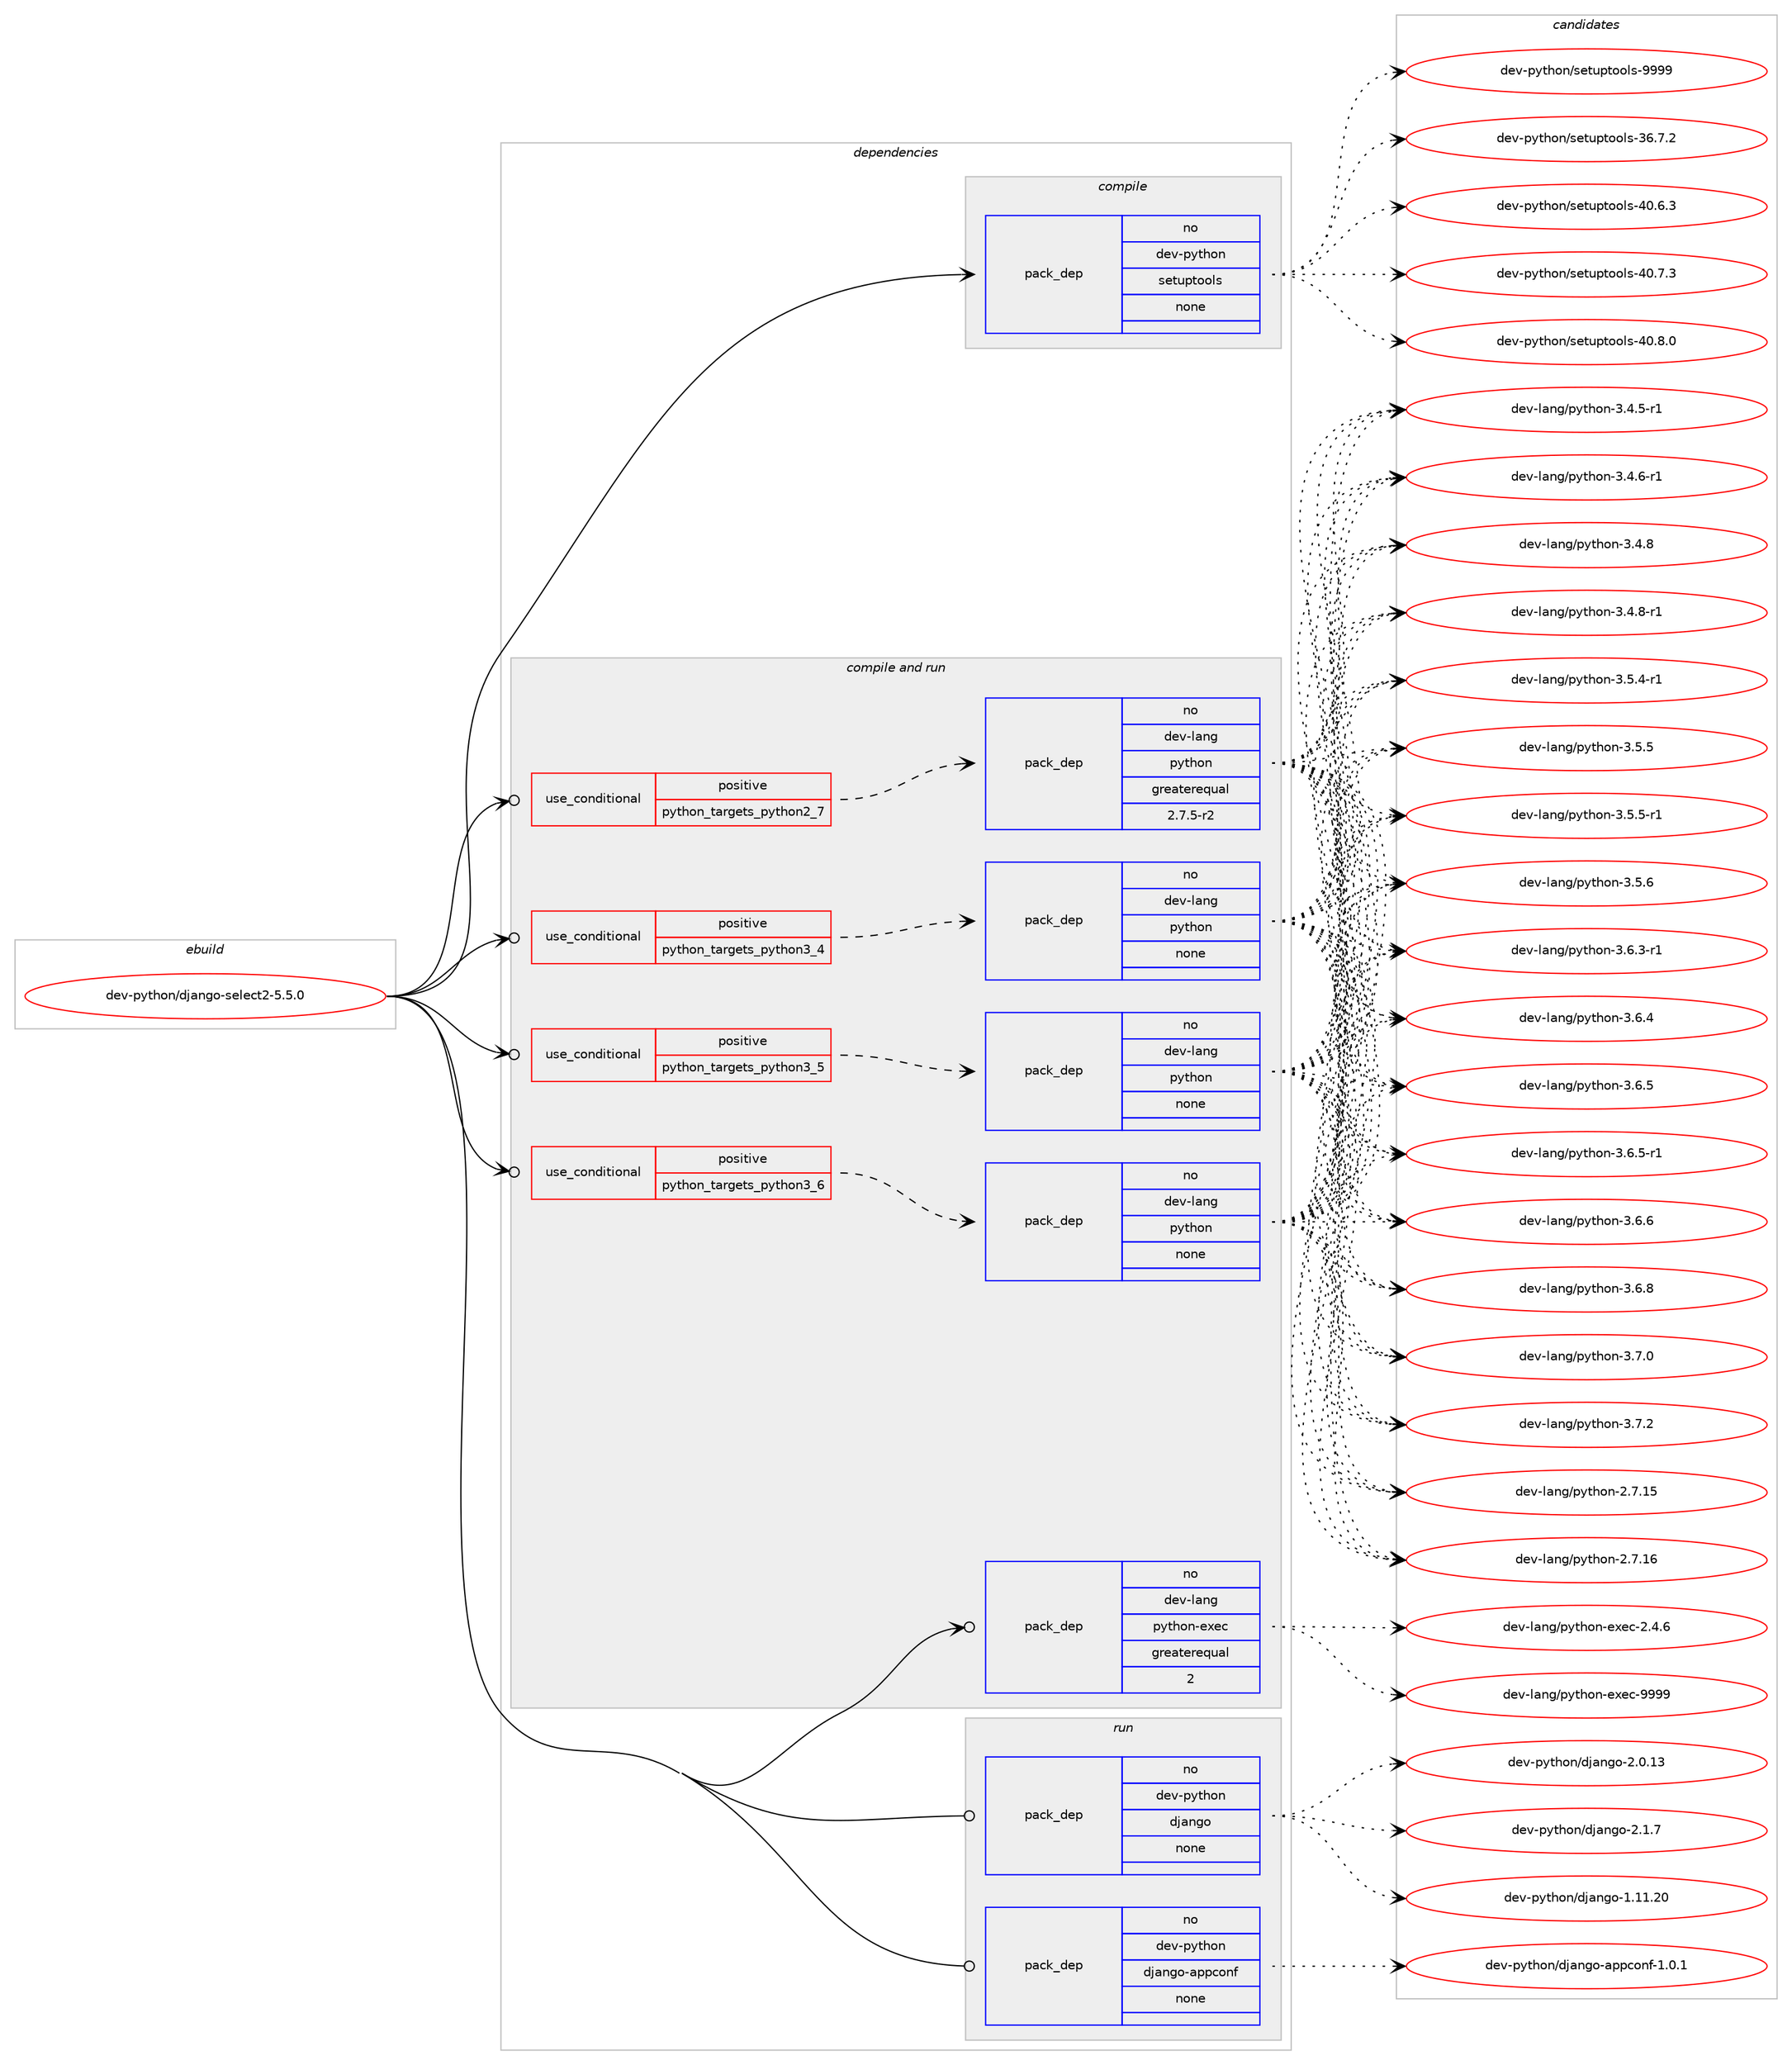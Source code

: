 digraph prolog {

# *************
# Graph options
# *************

newrank=true;
concentrate=true;
compound=true;
graph [rankdir=LR,fontname=Helvetica,fontsize=10,ranksep=1.5];#, ranksep=2.5, nodesep=0.2];
edge  [arrowhead=vee];
node  [fontname=Helvetica,fontsize=10];

# **********
# The ebuild
# **********

subgraph cluster_leftcol {
color=gray;
rank=same;
label=<<i>ebuild</i>>;
id [label="dev-python/django-select2-5.5.0", color=red, width=4, href="../dev-python/django-select2-5.5.0.svg"];
}

# ****************
# The dependencies
# ****************

subgraph cluster_midcol {
color=gray;
label=<<i>dependencies</i>>;
subgraph cluster_compile {
fillcolor="#eeeeee";
style=filled;
label=<<i>compile</i>>;
subgraph pack1009753 {
dependency1406427 [label=<<TABLE BORDER="0" CELLBORDER="1" CELLSPACING="0" CELLPADDING="4" WIDTH="220"><TR><TD ROWSPAN="6" CELLPADDING="30">pack_dep</TD></TR><TR><TD WIDTH="110">no</TD></TR><TR><TD>dev-python</TD></TR><TR><TD>setuptools</TD></TR><TR><TD>none</TD></TR><TR><TD></TD></TR></TABLE>>, shape=none, color=blue];
}
id:e -> dependency1406427:w [weight=20,style="solid",arrowhead="vee"];
}
subgraph cluster_compileandrun {
fillcolor="#eeeeee";
style=filled;
label=<<i>compile and run</i>>;
subgraph cond373418 {
dependency1406428 [label=<<TABLE BORDER="0" CELLBORDER="1" CELLSPACING="0" CELLPADDING="4"><TR><TD ROWSPAN="3" CELLPADDING="10">use_conditional</TD></TR><TR><TD>positive</TD></TR><TR><TD>python_targets_python2_7</TD></TR></TABLE>>, shape=none, color=red];
subgraph pack1009754 {
dependency1406429 [label=<<TABLE BORDER="0" CELLBORDER="1" CELLSPACING="0" CELLPADDING="4" WIDTH="220"><TR><TD ROWSPAN="6" CELLPADDING="30">pack_dep</TD></TR><TR><TD WIDTH="110">no</TD></TR><TR><TD>dev-lang</TD></TR><TR><TD>python</TD></TR><TR><TD>greaterequal</TD></TR><TR><TD>2.7.5-r2</TD></TR></TABLE>>, shape=none, color=blue];
}
dependency1406428:e -> dependency1406429:w [weight=20,style="dashed",arrowhead="vee"];
}
id:e -> dependency1406428:w [weight=20,style="solid",arrowhead="odotvee"];
subgraph cond373419 {
dependency1406430 [label=<<TABLE BORDER="0" CELLBORDER="1" CELLSPACING="0" CELLPADDING="4"><TR><TD ROWSPAN="3" CELLPADDING="10">use_conditional</TD></TR><TR><TD>positive</TD></TR><TR><TD>python_targets_python3_4</TD></TR></TABLE>>, shape=none, color=red];
subgraph pack1009755 {
dependency1406431 [label=<<TABLE BORDER="0" CELLBORDER="1" CELLSPACING="0" CELLPADDING="4" WIDTH="220"><TR><TD ROWSPAN="6" CELLPADDING="30">pack_dep</TD></TR><TR><TD WIDTH="110">no</TD></TR><TR><TD>dev-lang</TD></TR><TR><TD>python</TD></TR><TR><TD>none</TD></TR><TR><TD></TD></TR></TABLE>>, shape=none, color=blue];
}
dependency1406430:e -> dependency1406431:w [weight=20,style="dashed",arrowhead="vee"];
}
id:e -> dependency1406430:w [weight=20,style="solid",arrowhead="odotvee"];
subgraph cond373420 {
dependency1406432 [label=<<TABLE BORDER="0" CELLBORDER="1" CELLSPACING="0" CELLPADDING="4"><TR><TD ROWSPAN="3" CELLPADDING="10">use_conditional</TD></TR><TR><TD>positive</TD></TR><TR><TD>python_targets_python3_5</TD></TR></TABLE>>, shape=none, color=red];
subgraph pack1009756 {
dependency1406433 [label=<<TABLE BORDER="0" CELLBORDER="1" CELLSPACING="0" CELLPADDING="4" WIDTH="220"><TR><TD ROWSPAN="6" CELLPADDING="30">pack_dep</TD></TR><TR><TD WIDTH="110">no</TD></TR><TR><TD>dev-lang</TD></TR><TR><TD>python</TD></TR><TR><TD>none</TD></TR><TR><TD></TD></TR></TABLE>>, shape=none, color=blue];
}
dependency1406432:e -> dependency1406433:w [weight=20,style="dashed",arrowhead="vee"];
}
id:e -> dependency1406432:w [weight=20,style="solid",arrowhead="odotvee"];
subgraph cond373421 {
dependency1406434 [label=<<TABLE BORDER="0" CELLBORDER="1" CELLSPACING="0" CELLPADDING="4"><TR><TD ROWSPAN="3" CELLPADDING="10">use_conditional</TD></TR><TR><TD>positive</TD></TR><TR><TD>python_targets_python3_6</TD></TR></TABLE>>, shape=none, color=red];
subgraph pack1009757 {
dependency1406435 [label=<<TABLE BORDER="0" CELLBORDER="1" CELLSPACING="0" CELLPADDING="4" WIDTH="220"><TR><TD ROWSPAN="6" CELLPADDING="30">pack_dep</TD></TR><TR><TD WIDTH="110">no</TD></TR><TR><TD>dev-lang</TD></TR><TR><TD>python</TD></TR><TR><TD>none</TD></TR><TR><TD></TD></TR></TABLE>>, shape=none, color=blue];
}
dependency1406434:e -> dependency1406435:w [weight=20,style="dashed",arrowhead="vee"];
}
id:e -> dependency1406434:w [weight=20,style="solid",arrowhead="odotvee"];
subgraph pack1009758 {
dependency1406436 [label=<<TABLE BORDER="0" CELLBORDER="1" CELLSPACING="0" CELLPADDING="4" WIDTH="220"><TR><TD ROWSPAN="6" CELLPADDING="30">pack_dep</TD></TR><TR><TD WIDTH="110">no</TD></TR><TR><TD>dev-lang</TD></TR><TR><TD>python-exec</TD></TR><TR><TD>greaterequal</TD></TR><TR><TD>2</TD></TR></TABLE>>, shape=none, color=blue];
}
id:e -> dependency1406436:w [weight=20,style="solid",arrowhead="odotvee"];
}
subgraph cluster_run {
fillcolor="#eeeeee";
style=filled;
label=<<i>run</i>>;
subgraph pack1009759 {
dependency1406437 [label=<<TABLE BORDER="0" CELLBORDER="1" CELLSPACING="0" CELLPADDING="4" WIDTH="220"><TR><TD ROWSPAN="6" CELLPADDING="30">pack_dep</TD></TR><TR><TD WIDTH="110">no</TD></TR><TR><TD>dev-python</TD></TR><TR><TD>django</TD></TR><TR><TD>none</TD></TR><TR><TD></TD></TR></TABLE>>, shape=none, color=blue];
}
id:e -> dependency1406437:w [weight=20,style="solid",arrowhead="odot"];
subgraph pack1009760 {
dependency1406438 [label=<<TABLE BORDER="0" CELLBORDER="1" CELLSPACING="0" CELLPADDING="4" WIDTH="220"><TR><TD ROWSPAN="6" CELLPADDING="30">pack_dep</TD></TR><TR><TD WIDTH="110">no</TD></TR><TR><TD>dev-python</TD></TR><TR><TD>django-appconf</TD></TR><TR><TD>none</TD></TR><TR><TD></TD></TR></TABLE>>, shape=none, color=blue];
}
id:e -> dependency1406438:w [weight=20,style="solid",arrowhead="odot"];
}
}

# **************
# The candidates
# **************

subgraph cluster_choices {
rank=same;
color=gray;
label=<<i>candidates</i>>;

subgraph choice1009753 {
color=black;
nodesep=1;
choice100101118451121211161041111104711510111611711211611111110811545515446554650 [label="dev-python/setuptools-36.7.2", color=red, width=4,href="../dev-python/setuptools-36.7.2.svg"];
choice100101118451121211161041111104711510111611711211611111110811545524846544651 [label="dev-python/setuptools-40.6.3", color=red, width=4,href="../dev-python/setuptools-40.6.3.svg"];
choice100101118451121211161041111104711510111611711211611111110811545524846554651 [label="dev-python/setuptools-40.7.3", color=red, width=4,href="../dev-python/setuptools-40.7.3.svg"];
choice100101118451121211161041111104711510111611711211611111110811545524846564648 [label="dev-python/setuptools-40.8.0", color=red, width=4,href="../dev-python/setuptools-40.8.0.svg"];
choice10010111845112121116104111110471151011161171121161111111081154557575757 [label="dev-python/setuptools-9999", color=red, width=4,href="../dev-python/setuptools-9999.svg"];
dependency1406427:e -> choice100101118451121211161041111104711510111611711211611111110811545515446554650:w [style=dotted,weight="100"];
dependency1406427:e -> choice100101118451121211161041111104711510111611711211611111110811545524846544651:w [style=dotted,weight="100"];
dependency1406427:e -> choice100101118451121211161041111104711510111611711211611111110811545524846554651:w [style=dotted,weight="100"];
dependency1406427:e -> choice100101118451121211161041111104711510111611711211611111110811545524846564648:w [style=dotted,weight="100"];
dependency1406427:e -> choice10010111845112121116104111110471151011161171121161111111081154557575757:w [style=dotted,weight="100"];
}
subgraph choice1009754 {
color=black;
nodesep=1;
choice10010111845108971101034711212111610411111045504655464953 [label="dev-lang/python-2.7.15", color=red, width=4,href="../dev-lang/python-2.7.15.svg"];
choice10010111845108971101034711212111610411111045504655464954 [label="dev-lang/python-2.7.16", color=red, width=4,href="../dev-lang/python-2.7.16.svg"];
choice1001011184510897110103471121211161041111104551465246534511449 [label="dev-lang/python-3.4.5-r1", color=red, width=4,href="../dev-lang/python-3.4.5-r1.svg"];
choice1001011184510897110103471121211161041111104551465246544511449 [label="dev-lang/python-3.4.6-r1", color=red, width=4,href="../dev-lang/python-3.4.6-r1.svg"];
choice100101118451089711010347112121116104111110455146524656 [label="dev-lang/python-3.4.8", color=red, width=4,href="../dev-lang/python-3.4.8.svg"];
choice1001011184510897110103471121211161041111104551465246564511449 [label="dev-lang/python-3.4.8-r1", color=red, width=4,href="../dev-lang/python-3.4.8-r1.svg"];
choice1001011184510897110103471121211161041111104551465346524511449 [label="dev-lang/python-3.5.4-r1", color=red, width=4,href="../dev-lang/python-3.5.4-r1.svg"];
choice100101118451089711010347112121116104111110455146534653 [label="dev-lang/python-3.5.5", color=red, width=4,href="../dev-lang/python-3.5.5.svg"];
choice1001011184510897110103471121211161041111104551465346534511449 [label="dev-lang/python-3.5.5-r1", color=red, width=4,href="../dev-lang/python-3.5.5-r1.svg"];
choice100101118451089711010347112121116104111110455146534654 [label="dev-lang/python-3.5.6", color=red, width=4,href="../dev-lang/python-3.5.6.svg"];
choice1001011184510897110103471121211161041111104551465446514511449 [label="dev-lang/python-3.6.3-r1", color=red, width=4,href="../dev-lang/python-3.6.3-r1.svg"];
choice100101118451089711010347112121116104111110455146544652 [label="dev-lang/python-3.6.4", color=red, width=4,href="../dev-lang/python-3.6.4.svg"];
choice100101118451089711010347112121116104111110455146544653 [label="dev-lang/python-3.6.5", color=red, width=4,href="../dev-lang/python-3.6.5.svg"];
choice1001011184510897110103471121211161041111104551465446534511449 [label="dev-lang/python-3.6.5-r1", color=red, width=4,href="../dev-lang/python-3.6.5-r1.svg"];
choice100101118451089711010347112121116104111110455146544654 [label="dev-lang/python-3.6.6", color=red, width=4,href="../dev-lang/python-3.6.6.svg"];
choice100101118451089711010347112121116104111110455146544656 [label="dev-lang/python-3.6.8", color=red, width=4,href="../dev-lang/python-3.6.8.svg"];
choice100101118451089711010347112121116104111110455146554648 [label="dev-lang/python-3.7.0", color=red, width=4,href="../dev-lang/python-3.7.0.svg"];
choice100101118451089711010347112121116104111110455146554650 [label="dev-lang/python-3.7.2", color=red, width=4,href="../dev-lang/python-3.7.2.svg"];
dependency1406429:e -> choice10010111845108971101034711212111610411111045504655464953:w [style=dotted,weight="100"];
dependency1406429:e -> choice10010111845108971101034711212111610411111045504655464954:w [style=dotted,weight="100"];
dependency1406429:e -> choice1001011184510897110103471121211161041111104551465246534511449:w [style=dotted,weight="100"];
dependency1406429:e -> choice1001011184510897110103471121211161041111104551465246544511449:w [style=dotted,weight="100"];
dependency1406429:e -> choice100101118451089711010347112121116104111110455146524656:w [style=dotted,weight="100"];
dependency1406429:e -> choice1001011184510897110103471121211161041111104551465246564511449:w [style=dotted,weight="100"];
dependency1406429:e -> choice1001011184510897110103471121211161041111104551465346524511449:w [style=dotted,weight="100"];
dependency1406429:e -> choice100101118451089711010347112121116104111110455146534653:w [style=dotted,weight="100"];
dependency1406429:e -> choice1001011184510897110103471121211161041111104551465346534511449:w [style=dotted,weight="100"];
dependency1406429:e -> choice100101118451089711010347112121116104111110455146534654:w [style=dotted,weight="100"];
dependency1406429:e -> choice1001011184510897110103471121211161041111104551465446514511449:w [style=dotted,weight="100"];
dependency1406429:e -> choice100101118451089711010347112121116104111110455146544652:w [style=dotted,weight="100"];
dependency1406429:e -> choice100101118451089711010347112121116104111110455146544653:w [style=dotted,weight="100"];
dependency1406429:e -> choice1001011184510897110103471121211161041111104551465446534511449:w [style=dotted,weight="100"];
dependency1406429:e -> choice100101118451089711010347112121116104111110455146544654:w [style=dotted,weight="100"];
dependency1406429:e -> choice100101118451089711010347112121116104111110455146544656:w [style=dotted,weight="100"];
dependency1406429:e -> choice100101118451089711010347112121116104111110455146554648:w [style=dotted,weight="100"];
dependency1406429:e -> choice100101118451089711010347112121116104111110455146554650:w [style=dotted,weight="100"];
}
subgraph choice1009755 {
color=black;
nodesep=1;
choice10010111845108971101034711212111610411111045504655464953 [label="dev-lang/python-2.7.15", color=red, width=4,href="../dev-lang/python-2.7.15.svg"];
choice10010111845108971101034711212111610411111045504655464954 [label="dev-lang/python-2.7.16", color=red, width=4,href="../dev-lang/python-2.7.16.svg"];
choice1001011184510897110103471121211161041111104551465246534511449 [label="dev-lang/python-3.4.5-r1", color=red, width=4,href="../dev-lang/python-3.4.5-r1.svg"];
choice1001011184510897110103471121211161041111104551465246544511449 [label="dev-lang/python-3.4.6-r1", color=red, width=4,href="../dev-lang/python-3.4.6-r1.svg"];
choice100101118451089711010347112121116104111110455146524656 [label="dev-lang/python-3.4.8", color=red, width=4,href="../dev-lang/python-3.4.8.svg"];
choice1001011184510897110103471121211161041111104551465246564511449 [label="dev-lang/python-3.4.8-r1", color=red, width=4,href="../dev-lang/python-3.4.8-r1.svg"];
choice1001011184510897110103471121211161041111104551465346524511449 [label="dev-lang/python-3.5.4-r1", color=red, width=4,href="../dev-lang/python-3.5.4-r1.svg"];
choice100101118451089711010347112121116104111110455146534653 [label="dev-lang/python-3.5.5", color=red, width=4,href="../dev-lang/python-3.5.5.svg"];
choice1001011184510897110103471121211161041111104551465346534511449 [label="dev-lang/python-3.5.5-r1", color=red, width=4,href="../dev-lang/python-3.5.5-r1.svg"];
choice100101118451089711010347112121116104111110455146534654 [label="dev-lang/python-3.5.6", color=red, width=4,href="../dev-lang/python-3.5.6.svg"];
choice1001011184510897110103471121211161041111104551465446514511449 [label="dev-lang/python-3.6.3-r1", color=red, width=4,href="../dev-lang/python-3.6.3-r1.svg"];
choice100101118451089711010347112121116104111110455146544652 [label="dev-lang/python-3.6.4", color=red, width=4,href="../dev-lang/python-3.6.4.svg"];
choice100101118451089711010347112121116104111110455146544653 [label="dev-lang/python-3.6.5", color=red, width=4,href="../dev-lang/python-3.6.5.svg"];
choice1001011184510897110103471121211161041111104551465446534511449 [label="dev-lang/python-3.6.5-r1", color=red, width=4,href="../dev-lang/python-3.6.5-r1.svg"];
choice100101118451089711010347112121116104111110455146544654 [label="dev-lang/python-3.6.6", color=red, width=4,href="../dev-lang/python-3.6.6.svg"];
choice100101118451089711010347112121116104111110455146544656 [label="dev-lang/python-3.6.8", color=red, width=4,href="../dev-lang/python-3.6.8.svg"];
choice100101118451089711010347112121116104111110455146554648 [label="dev-lang/python-3.7.0", color=red, width=4,href="../dev-lang/python-3.7.0.svg"];
choice100101118451089711010347112121116104111110455146554650 [label="dev-lang/python-3.7.2", color=red, width=4,href="../dev-lang/python-3.7.2.svg"];
dependency1406431:e -> choice10010111845108971101034711212111610411111045504655464953:w [style=dotted,weight="100"];
dependency1406431:e -> choice10010111845108971101034711212111610411111045504655464954:w [style=dotted,weight="100"];
dependency1406431:e -> choice1001011184510897110103471121211161041111104551465246534511449:w [style=dotted,weight="100"];
dependency1406431:e -> choice1001011184510897110103471121211161041111104551465246544511449:w [style=dotted,weight="100"];
dependency1406431:e -> choice100101118451089711010347112121116104111110455146524656:w [style=dotted,weight="100"];
dependency1406431:e -> choice1001011184510897110103471121211161041111104551465246564511449:w [style=dotted,weight="100"];
dependency1406431:e -> choice1001011184510897110103471121211161041111104551465346524511449:w [style=dotted,weight="100"];
dependency1406431:e -> choice100101118451089711010347112121116104111110455146534653:w [style=dotted,weight="100"];
dependency1406431:e -> choice1001011184510897110103471121211161041111104551465346534511449:w [style=dotted,weight="100"];
dependency1406431:e -> choice100101118451089711010347112121116104111110455146534654:w [style=dotted,weight="100"];
dependency1406431:e -> choice1001011184510897110103471121211161041111104551465446514511449:w [style=dotted,weight="100"];
dependency1406431:e -> choice100101118451089711010347112121116104111110455146544652:w [style=dotted,weight="100"];
dependency1406431:e -> choice100101118451089711010347112121116104111110455146544653:w [style=dotted,weight="100"];
dependency1406431:e -> choice1001011184510897110103471121211161041111104551465446534511449:w [style=dotted,weight="100"];
dependency1406431:e -> choice100101118451089711010347112121116104111110455146544654:w [style=dotted,weight="100"];
dependency1406431:e -> choice100101118451089711010347112121116104111110455146544656:w [style=dotted,weight="100"];
dependency1406431:e -> choice100101118451089711010347112121116104111110455146554648:w [style=dotted,weight="100"];
dependency1406431:e -> choice100101118451089711010347112121116104111110455146554650:w [style=dotted,weight="100"];
}
subgraph choice1009756 {
color=black;
nodesep=1;
choice10010111845108971101034711212111610411111045504655464953 [label="dev-lang/python-2.7.15", color=red, width=4,href="../dev-lang/python-2.7.15.svg"];
choice10010111845108971101034711212111610411111045504655464954 [label="dev-lang/python-2.7.16", color=red, width=4,href="../dev-lang/python-2.7.16.svg"];
choice1001011184510897110103471121211161041111104551465246534511449 [label="dev-lang/python-3.4.5-r1", color=red, width=4,href="../dev-lang/python-3.4.5-r1.svg"];
choice1001011184510897110103471121211161041111104551465246544511449 [label="dev-lang/python-3.4.6-r1", color=red, width=4,href="../dev-lang/python-3.4.6-r1.svg"];
choice100101118451089711010347112121116104111110455146524656 [label="dev-lang/python-3.4.8", color=red, width=4,href="../dev-lang/python-3.4.8.svg"];
choice1001011184510897110103471121211161041111104551465246564511449 [label="dev-lang/python-3.4.8-r1", color=red, width=4,href="../dev-lang/python-3.4.8-r1.svg"];
choice1001011184510897110103471121211161041111104551465346524511449 [label="dev-lang/python-3.5.4-r1", color=red, width=4,href="../dev-lang/python-3.5.4-r1.svg"];
choice100101118451089711010347112121116104111110455146534653 [label="dev-lang/python-3.5.5", color=red, width=4,href="../dev-lang/python-3.5.5.svg"];
choice1001011184510897110103471121211161041111104551465346534511449 [label="dev-lang/python-3.5.5-r1", color=red, width=4,href="../dev-lang/python-3.5.5-r1.svg"];
choice100101118451089711010347112121116104111110455146534654 [label="dev-lang/python-3.5.6", color=red, width=4,href="../dev-lang/python-3.5.6.svg"];
choice1001011184510897110103471121211161041111104551465446514511449 [label="dev-lang/python-3.6.3-r1", color=red, width=4,href="../dev-lang/python-3.6.3-r1.svg"];
choice100101118451089711010347112121116104111110455146544652 [label="dev-lang/python-3.6.4", color=red, width=4,href="../dev-lang/python-3.6.4.svg"];
choice100101118451089711010347112121116104111110455146544653 [label="dev-lang/python-3.6.5", color=red, width=4,href="../dev-lang/python-3.6.5.svg"];
choice1001011184510897110103471121211161041111104551465446534511449 [label="dev-lang/python-3.6.5-r1", color=red, width=4,href="../dev-lang/python-3.6.5-r1.svg"];
choice100101118451089711010347112121116104111110455146544654 [label="dev-lang/python-3.6.6", color=red, width=4,href="../dev-lang/python-3.6.6.svg"];
choice100101118451089711010347112121116104111110455146544656 [label="dev-lang/python-3.6.8", color=red, width=4,href="../dev-lang/python-3.6.8.svg"];
choice100101118451089711010347112121116104111110455146554648 [label="dev-lang/python-3.7.0", color=red, width=4,href="../dev-lang/python-3.7.0.svg"];
choice100101118451089711010347112121116104111110455146554650 [label="dev-lang/python-3.7.2", color=red, width=4,href="../dev-lang/python-3.7.2.svg"];
dependency1406433:e -> choice10010111845108971101034711212111610411111045504655464953:w [style=dotted,weight="100"];
dependency1406433:e -> choice10010111845108971101034711212111610411111045504655464954:w [style=dotted,weight="100"];
dependency1406433:e -> choice1001011184510897110103471121211161041111104551465246534511449:w [style=dotted,weight="100"];
dependency1406433:e -> choice1001011184510897110103471121211161041111104551465246544511449:w [style=dotted,weight="100"];
dependency1406433:e -> choice100101118451089711010347112121116104111110455146524656:w [style=dotted,weight="100"];
dependency1406433:e -> choice1001011184510897110103471121211161041111104551465246564511449:w [style=dotted,weight="100"];
dependency1406433:e -> choice1001011184510897110103471121211161041111104551465346524511449:w [style=dotted,weight="100"];
dependency1406433:e -> choice100101118451089711010347112121116104111110455146534653:w [style=dotted,weight="100"];
dependency1406433:e -> choice1001011184510897110103471121211161041111104551465346534511449:w [style=dotted,weight="100"];
dependency1406433:e -> choice100101118451089711010347112121116104111110455146534654:w [style=dotted,weight="100"];
dependency1406433:e -> choice1001011184510897110103471121211161041111104551465446514511449:w [style=dotted,weight="100"];
dependency1406433:e -> choice100101118451089711010347112121116104111110455146544652:w [style=dotted,weight="100"];
dependency1406433:e -> choice100101118451089711010347112121116104111110455146544653:w [style=dotted,weight="100"];
dependency1406433:e -> choice1001011184510897110103471121211161041111104551465446534511449:w [style=dotted,weight="100"];
dependency1406433:e -> choice100101118451089711010347112121116104111110455146544654:w [style=dotted,weight="100"];
dependency1406433:e -> choice100101118451089711010347112121116104111110455146544656:w [style=dotted,weight="100"];
dependency1406433:e -> choice100101118451089711010347112121116104111110455146554648:w [style=dotted,weight="100"];
dependency1406433:e -> choice100101118451089711010347112121116104111110455146554650:w [style=dotted,weight="100"];
}
subgraph choice1009757 {
color=black;
nodesep=1;
choice10010111845108971101034711212111610411111045504655464953 [label="dev-lang/python-2.7.15", color=red, width=4,href="../dev-lang/python-2.7.15.svg"];
choice10010111845108971101034711212111610411111045504655464954 [label="dev-lang/python-2.7.16", color=red, width=4,href="../dev-lang/python-2.7.16.svg"];
choice1001011184510897110103471121211161041111104551465246534511449 [label="dev-lang/python-3.4.5-r1", color=red, width=4,href="../dev-lang/python-3.4.5-r1.svg"];
choice1001011184510897110103471121211161041111104551465246544511449 [label="dev-lang/python-3.4.6-r1", color=red, width=4,href="../dev-lang/python-3.4.6-r1.svg"];
choice100101118451089711010347112121116104111110455146524656 [label="dev-lang/python-3.4.8", color=red, width=4,href="../dev-lang/python-3.4.8.svg"];
choice1001011184510897110103471121211161041111104551465246564511449 [label="dev-lang/python-3.4.8-r1", color=red, width=4,href="../dev-lang/python-3.4.8-r1.svg"];
choice1001011184510897110103471121211161041111104551465346524511449 [label="dev-lang/python-3.5.4-r1", color=red, width=4,href="../dev-lang/python-3.5.4-r1.svg"];
choice100101118451089711010347112121116104111110455146534653 [label="dev-lang/python-3.5.5", color=red, width=4,href="../dev-lang/python-3.5.5.svg"];
choice1001011184510897110103471121211161041111104551465346534511449 [label="dev-lang/python-3.5.5-r1", color=red, width=4,href="../dev-lang/python-3.5.5-r1.svg"];
choice100101118451089711010347112121116104111110455146534654 [label="dev-lang/python-3.5.6", color=red, width=4,href="../dev-lang/python-3.5.6.svg"];
choice1001011184510897110103471121211161041111104551465446514511449 [label="dev-lang/python-3.6.3-r1", color=red, width=4,href="../dev-lang/python-3.6.3-r1.svg"];
choice100101118451089711010347112121116104111110455146544652 [label="dev-lang/python-3.6.4", color=red, width=4,href="../dev-lang/python-3.6.4.svg"];
choice100101118451089711010347112121116104111110455146544653 [label="dev-lang/python-3.6.5", color=red, width=4,href="../dev-lang/python-3.6.5.svg"];
choice1001011184510897110103471121211161041111104551465446534511449 [label="dev-lang/python-3.6.5-r1", color=red, width=4,href="../dev-lang/python-3.6.5-r1.svg"];
choice100101118451089711010347112121116104111110455146544654 [label="dev-lang/python-3.6.6", color=red, width=4,href="../dev-lang/python-3.6.6.svg"];
choice100101118451089711010347112121116104111110455146544656 [label="dev-lang/python-3.6.8", color=red, width=4,href="../dev-lang/python-3.6.8.svg"];
choice100101118451089711010347112121116104111110455146554648 [label="dev-lang/python-3.7.0", color=red, width=4,href="../dev-lang/python-3.7.0.svg"];
choice100101118451089711010347112121116104111110455146554650 [label="dev-lang/python-3.7.2", color=red, width=4,href="../dev-lang/python-3.7.2.svg"];
dependency1406435:e -> choice10010111845108971101034711212111610411111045504655464953:w [style=dotted,weight="100"];
dependency1406435:e -> choice10010111845108971101034711212111610411111045504655464954:w [style=dotted,weight="100"];
dependency1406435:e -> choice1001011184510897110103471121211161041111104551465246534511449:w [style=dotted,weight="100"];
dependency1406435:e -> choice1001011184510897110103471121211161041111104551465246544511449:w [style=dotted,weight="100"];
dependency1406435:e -> choice100101118451089711010347112121116104111110455146524656:w [style=dotted,weight="100"];
dependency1406435:e -> choice1001011184510897110103471121211161041111104551465246564511449:w [style=dotted,weight="100"];
dependency1406435:e -> choice1001011184510897110103471121211161041111104551465346524511449:w [style=dotted,weight="100"];
dependency1406435:e -> choice100101118451089711010347112121116104111110455146534653:w [style=dotted,weight="100"];
dependency1406435:e -> choice1001011184510897110103471121211161041111104551465346534511449:w [style=dotted,weight="100"];
dependency1406435:e -> choice100101118451089711010347112121116104111110455146534654:w [style=dotted,weight="100"];
dependency1406435:e -> choice1001011184510897110103471121211161041111104551465446514511449:w [style=dotted,weight="100"];
dependency1406435:e -> choice100101118451089711010347112121116104111110455146544652:w [style=dotted,weight="100"];
dependency1406435:e -> choice100101118451089711010347112121116104111110455146544653:w [style=dotted,weight="100"];
dependency1406435:e -> choice1001011184510897110103471121211161041111104551465446534511449:w [style=dotted,weight="100"];
dependency1406435:e -> choice100101118451089711010347112121116104111110455146544654:w [style=dotted,weight="100"];
dependency1406435:e -> choice100101118451089711010347112121116104111110455146544656:w [style=dotted,weight="100"];
dependency1406435:e -> choice100101118451089711010347112121116104111110455146554648:w [style=dotted,weight="100"];
dependency1406435:e -> choice100101118451089711010347112121116104111110455146554650:w [style=dotted,weight="100"];
}
subgraph choice1009758 {
color=black;
nodesep=1;
choice1001011184510897110103471121211161041111104510112010199455046524654 [label="dev-lang/python-exec-2.4.6", color=red, width=4,href="../dev-lang/python-exec-2.4.6.svg"];
choice10010111845108971101034711212111610411111045101120101994557575757 [label="dev-lang/python-exec-9999", color=red, width=4,href="../dev-lang/python-exec-9999.svg"];
dependency1406436:e -> choice1001011184510897110103471121211161041111104510112010199455046524654:w [style=dotted,weight="100"];
dependency1406436:e -> choice10010111845108971101034711212111610411111045101120101994557575757:w [style=dotted,weight="100"];
}
subgraph choice1009759 {
color=black;
nodesep=1;
choice1001011184511212111610411111047100106971101031114549464949465048 [label="dev-python/django-1.11.20", color=red, width=4,href="../dev-python/django-1.11.20.svg"];
choice10010111845112121116104111110471001069711010311145504648464951 [label="dev-python/django-2.0.13", color=red, width=4,href="../dev-python/django-2.0.13.svg"];
choice100101118451121211161041111104710010697110103111455046494655 [label="dev-python/django-2.1.7", color=red, width=4,href="../dev-python/django-2.1.7.svg"];
dependency1406437:e -> choice1001011184511212111610411111047100106971101031114549464949465048:w [style=dotted,weight="100"];
dependency1406437:e -> choice10010111845112121116104111110471001069711010311145504648464951:w [style=dotted,weight="100"];
dependency1406437:e -> choice100101118451121211161041111104710010697110103111455046494655:w [style=dotted,weight="100"];
}
subgraph choice1009760 {
color=black;
nodesep=1;
choice100101118451121211161041111104710010697110103111459711211299111110102454946484649 [label="dev-python/django-appconf-1.0.1", color=red, width=4,href="../dev-python/django-appconf-1.0.1.svg"];
dependency1406438:e -> choice100101118451121211161041111104710010697110103111459711211299111110102454946484649:w [style=dotted,weight="100"];
}
}

}
